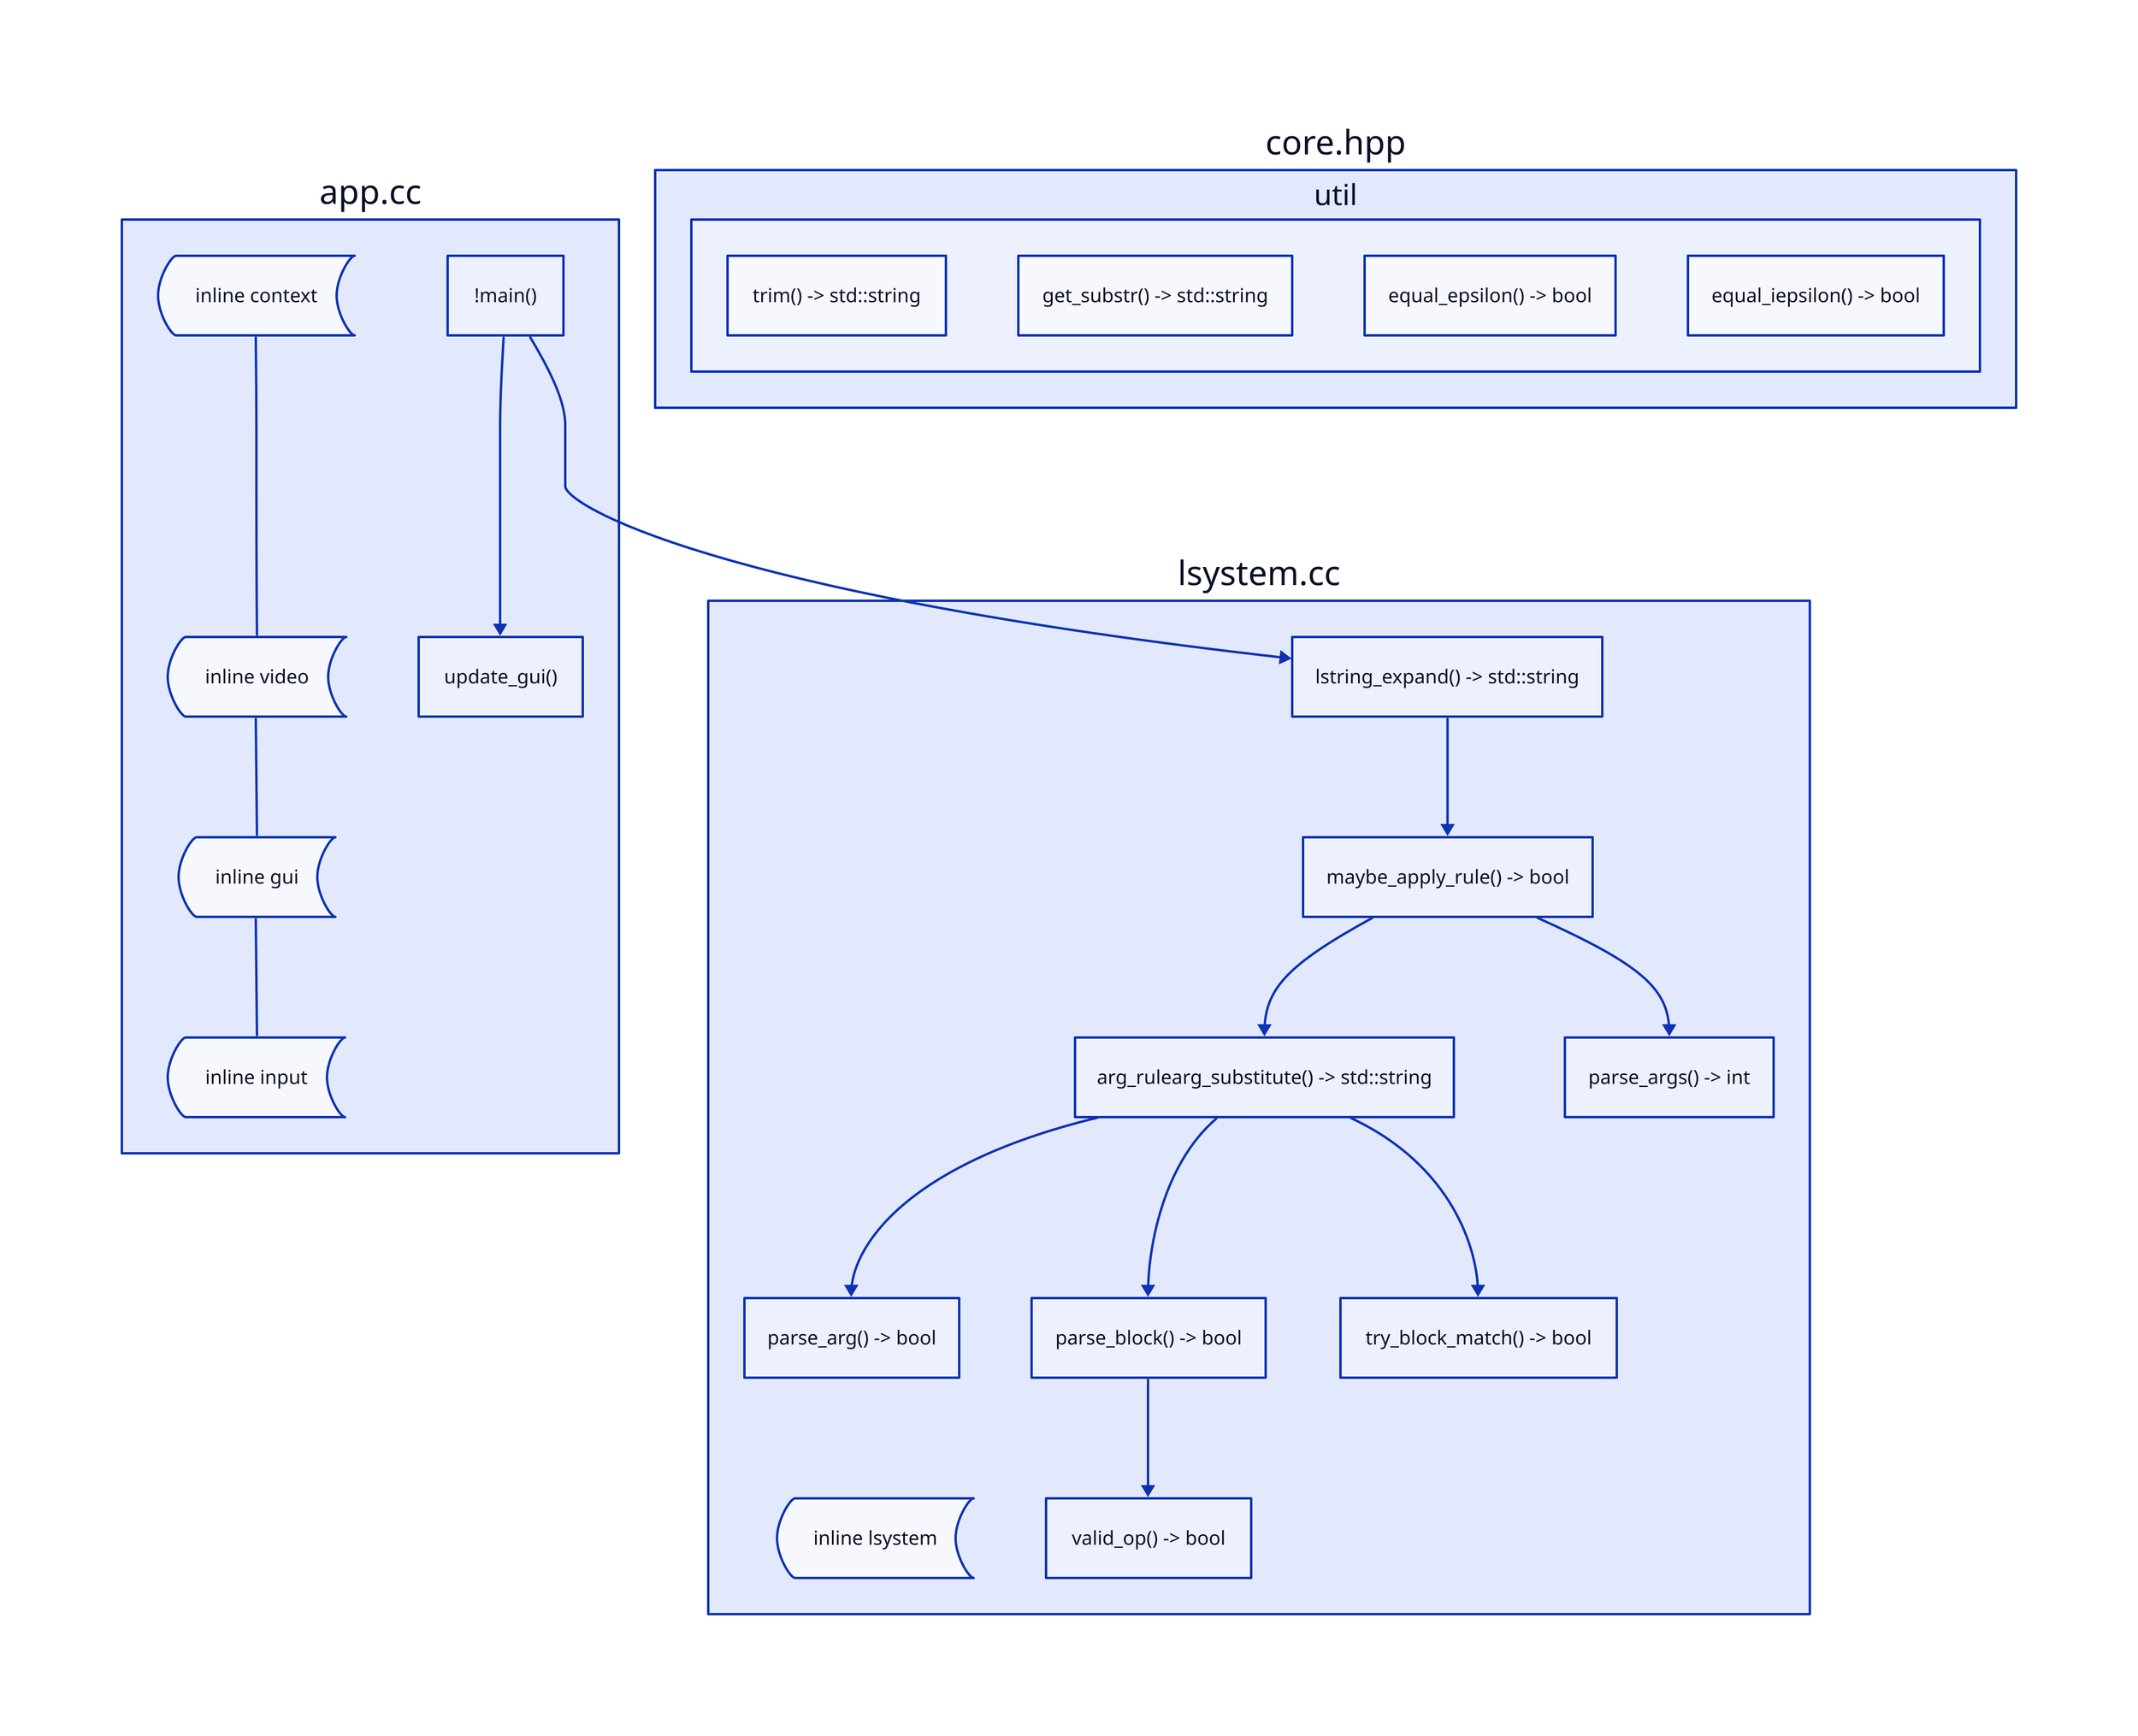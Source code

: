 direction: down
vars: {
  d2-config: {
    layout-engine: elk
  }
  d2-legend: {
    exclemation: '!: function can terminate'
    return: '->: return value'
    arg: 'Argument: "base|pattern|{repeat}[scale]"'
    symbol: 'Symbol: symbol<x; y; z>'
  }
}

app: 'app.cc' {
  # structs
  context_struct: 'inline context'
  context_struct.shape: stored_data
  video_struct: 'inline video'
  video_struct.shape: stored_data
  gui_struct: 'inline gui'
  gui_struct.shape: stored_data
  input_struct: 'inline input'
  input_struct.shape: stored_data
  context_struct -- video_struct -- gui_struct -- input_struct
  # functions
  main: '!main()'
  update_gui: 'update_gui()'
  # relations
  main -> update_gui
}

core: 'core.hpp' {
  # structs
  # functions
  util: 'util' {
    trim: 'trim() -> std::string'
    get_substr: 'get_substr() -> std::string'
    equal_epsilon: 'equal_epsilon() -> bool'
    equal_iepsilon: 'equal_iepsilon() -> bool'
  }
  # relations
}

lsystem: 'lsystem.cc' {
  # structs
  lsystem_struct: 'inline lsystem'
  lsystem_struct.shape: stored_data
  # functions
  lstring_expand: 'lstring_expand() -> std::string'
  parse_arg: 'parse_arg() -> bool'
  parse_block: 'parse_block() -> bool'
  arg_rulearg_substitute: 'arg_rulearg_substitute() -> std::string'
  maybe_apply_rule: 'maybe_apply_rule() -> bool'
  parse_args: 'parse_args() -> int'
  try_block_match: 'try_block_match() -> bool'
  op_is_valid: 'valid_op() -> bool'
  # relations
  lstring_expand -> maybe_apply_rule
  maybe_apply_rule -> arg_rulearg_substitute
  maybe_apply_rule -> parse_args
  arg_rulearg_substitute -> parse_arg
  arg_rulearg_substitute -> parse_block
  parse_block -> op_is_valid
  arg_rulearg_substitute -> try_block_match
}

# global relations
app.main -> lsystem.lstring_expand
